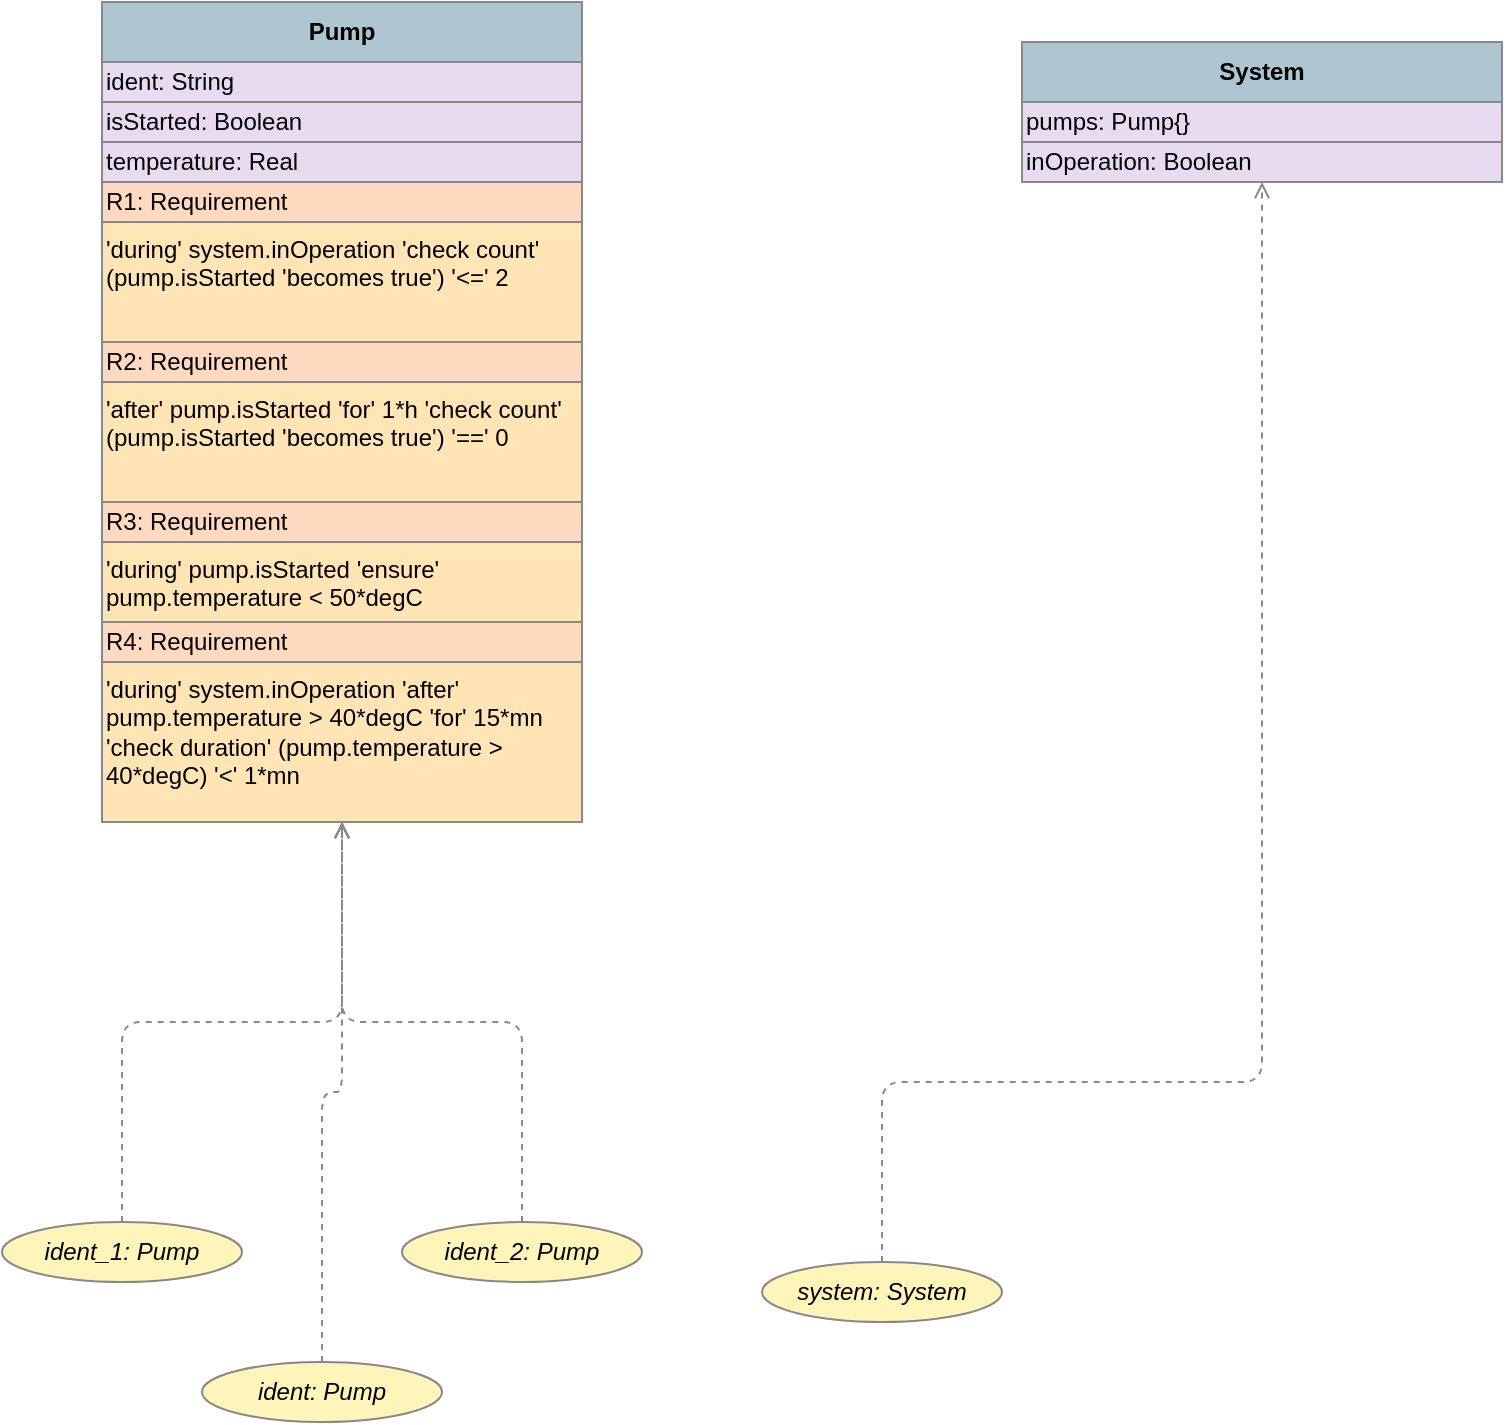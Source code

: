 <mxfile>
    <diagram id="d1757421038343" name="UML-ClassDiagram">
        <mxGraphModel dx="1819" dy="829" grid="1" gridSize="10" guides="1" tooltips="1" connect="1" arrows="1" fold="1" page="1" pageScale="1" pageWidth="850" pageHeight="1100" math="0" shadow="0">
            <root>
                <mxCell id="0"/>
                <mxCell id="1" parent="0"/>
                <mxCell id="2" style="umlClass;html=1;whiteSpace=wrap;rounded=1;strokeColor=#888888;fillColor=#AEC6CF;" parent="1" vertex="1">
                    <mxGeometry x="110" y="50" width="240" height="410" as="geometry"/>
                </mxCell>
                <mxCell id="3" value="&lt;b&gt;Pump&lt;/b&gt;" style="text;html=1;whiteSpace=wrap;verticalAlign=middle;align=center;fillColor=#AEC6CF;strokeColor=#888888;" parent="2" vertex="1">
                    <mxGeometry width="240" height="30" as="geometry"/>
                </mxCell>
                <mxCell id="4" value="ident: String" style="text;html=1;whiteSpace=wrap;verticalAlign=middle;align=left;fillColor=#E8DAEF;strokeColor=#888888;" parent="2" vertex="1">
                    <mxGeometry y="30" width="240" height="20" as="geometry"/>
                </mxCell>
                <mxCell id="5" value="isStarted: Boolean" style="text;html=1;whiteSpace=wrap;verticalAlign=middle;align=left;fillColor=#E8DAEF;strokeColor=#888888;" parent="2" vertex="1">
                    <mxGeometry y="50" width="240" height="20" as="geometry"/>
                </mxCell>
                <mxCell id="6" value="temperature: Real" style="text;html=1;whiteSpace=wrap;verticalAlign=middle;align=left;fillColor=#E8DAEF;strokeColor=#888888;" parent="2" vertex="1">
                    <mxGeometry y="70" width="240" height="20" as="geometry"/>
                </mxCell>
                <mxCell id="7" value="R1: Requirement" style="text;html=1;whiteSpace=wrap;verticalAlign=middle;align=left;fillColor=#FFDAC1;strokeColor=#888888;" parent="2" vertex="1">
                    <mxGeometry y="90" width="240" height="20" as="geometry"/>
                </mxCell>
                <mxCell id="8" value="&#39;during&#39; system.inOperation &#39;check count&#39; (pump.isStarted &#39;becomes true&#39;) &#39;&lt;=&#39; 2" style="text;html=1;whiteSpace=wrap;verticalAlign=top;align=left;fillColor=#FFE4B5;strokeColor=#888888;" parent="2" vertex="1">
                    <mxGeometry y="110" width="240" height="60" as="geometry"/>
                </mxCell>
                <mxCell id="9" value="R2: Requirement" style="text;html=1;whiteSpace=wrap;verticalAlign=middle;align=left;fillColor=#FFDAC1;strokeColor=#888888;" parent="2" vertex="1">
                    <mxGeometry y="170" width="240" height="20" as="geometry"/>
                </mxCell>
                <mxCell id="10" value="&#39;after&#39; pump.isStarted &#39;for&#39; 1*h &#39;check count&#39; (pump.isStarted &#39;becomes true&#39;) &#39;==&#39; 0" style="text;html=1;whiteSpace=wrap;verticalAlign=top;align=left;fillColor=#FFE4B5;strokeColor=#888888;" parent="2" vertex="1">
                    <mxGeometry y="190" width="240" height="60" as="geometry"/>
                </mxCell>
                <mxCell id="11" value="R3: Requirement" style="text;html=1;whiteSpace=wrap;verticalAlign=middle;align=left;fillColor=#FFDAC1;strokeColor=#888888;" parent="2" vertex="1">
                    <mxGeometry y="250" width="240" height="20" as="geometry"/>
                </mxCell>
                <mxCell id="12" value="&#39;during&#39; pump.isStarted &#39;ensure&#39; pump.temperature &lt; 50*degC" style="text;html=1;whiteSpace=wrap;verticalAlign=top;align=left;fillColor=#FFE4B5;strokeColor=#888888;" parent="2" vertex="1">
                    <mxGeometry y="270" width="240" height="40" as="geometry"/>
                </mxCell>
                <mxCell id="13" value="R4: Requirement" style="text;html=1;whiteSpace=wrap;verticalAlign=middle;align=left;fillColor=#FFDAC1;strokeColor=#888888;" parent="2" vertex="1">
                    <mxGeometry y="310" width="240" height="20" as="geometry"/>
                </mxCell>
                <mxCell id="14" value="&#39;during&#39; system.inOperation &#39;after&#39; pump.temperature &gt; 40*degC &#39;for&#39; 15*mn       &#39;check duration&#39; (pump.temperature &gt; 40*degC) &#39;&lt;&#39; 1*mn" style="text;html=1;whiteSpace=wrap;verticalAlign=top;align=left;fillColor=#FFE4B5;strokeColor=#888888;" parent="2" vertex="1">
                    <mxGeometry y="330" width="240" height="80" as="geometry"/>
                </mxCell>
                <mxCell id="15" style="umlClass;html=1;whiteSpace=wrap;rounded=1;strokeColor=#888888;fillColor=#AEC6CF;" parent="1" vertex="1">
                    <mxGeometry x="570" y="70" width="240" height="70" as="geometry"/>
                </mxCell>
                <mxCell id="16" value="&lt;b&gt;System&lt;/b&gt;" style="text;html=1;whiteSpace=wrap;verticalAlign=middle;align=center;fillColor=#AEC6CF;strokeColor=#888888;" parent="15" vertex="1">
                    <mxGeometry width="240" height="30" as="geometry"/>
                </mxCell>
                <mxCell id="17" value="pumps: Pump{}" style="text;html=1;whiteSpace=wrap;verticalAlign=middle;align=left;fillColor=#E8DAEF;strokeColor=#888888;" parent="15" vertex="1">
                    <mxGeometry y="30" width="240" height="20" as="geometry"/>
                </mxCell>
                <mxCell id="18" value="inOperation: Boolean" style="text;html=1;whiteSpace=wrap;verticalAlign=middle;align=left;fillColor=#E8DAEF;strokeColor=#888888;" parent="15" vertex="1">
                    <mxGeometry y="50" width="240" height="20" as="geometry"/>
                </mxCell>
                <mxCell id="19" value="&lt;i&gt;system: System&lt;/i&gt;" style="shape=ellipse;html=1;whiteSpace=wrap;rounded=1;strokeColor=#888888;fillColor=#FFF5BA;" parent="1" vertex="1">
                    <mxGeometry x="440" y="680" width="120" height="30" as="geometry"/>
                </mxCell>
                <mxCell id="20" value="&lt;i&gt;ident: Pump&lt;/i&gt;" style="shape=ellipse;html=1;whiteSpace=wrap;rounded=1;strokeColor=#888888;fillColor=#FFF5BA;" parent="1" vertex="1">
                    <mxGeometry x="160" y="730" width="120" height="30" as="geometry"/>
                </mxCell>
                <mxCell id="21" value="&lt;i&gt;ident_1: Pump&lt;/i&gt;" style="shape=ellipse;html=1;whiteSpace=wrap;rounded=1;strokeColor=#888888;fillColor=#FFF5BA;" parent="1" vertex="1">
                    <mxGeometry x="60" y="660" width="120" height="30" as="geometry"/>
                </mxCell>
                <mxCell id="22" value="&lt;i&gt;ident_2: Pump&lt;/i&gt;" style="shape=ellipse;html=1;whiteSpace=wrap;rounded=1;strokeColor=#888888;fillColor=#FFF5BA;" parent="1" vertex="1">
                    <mxGeometry x="260" y="660" width="120" height="30" as="geometry"/>
                </mxCell>
                <mxCell id="23" style="edgeStyle=orthogonalEdgeStyle;endArrow=open;dashed=1;strokeColor=#888888;" parent="1" source="19" target="15" edge="1">
                    <mxGeometry relative="1" as="geometry">
                        <Array as="points">
                            <mxPoint x="500" y="590"/>
                        </Array>
                    </mxGeometry>
                </mxCell>
                <mxCell id="24" style="edgeStyle=orthogonalEdgeStyle;endArrow=open;dashed=1;strokeColor=#888888;" parent="1" source="20" target="2" edge="1">
                    <mxGeometry relative="1" as="geometry"/>
                </mxCell>
                <mxCell id="25" style="edgeStyle=orthogonalEdgeStyle;endArrow=open;dashed=1;strokeColor=#888888;" parent="1" source="21" target="2" edge="1">
                    <mxGeometry relative="1" as="geometry"/>
                </mxCell>
                <mxCell id="26" style="edgeStyle=orthogonalEdgeStyle;endArrow=open;dashed=1;strokeColor=#888888;" parent="1" source="22" target="2" edge="1">
                    <mxGeometry relative="1" as="geometry"/>
                </mxCell>
            </root>
        </mxGraphModel>
    </diagram>
</mxfile>